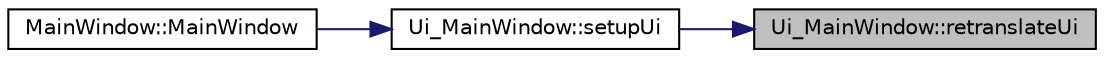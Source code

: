 digraph "Ui_MainWindow::retranslateUi"
{
 // LATEX_PDF_SIZE
  edge [fontname="Helvetica",fontsize="10",labelfontname="Helvetica",labelfontsize="10"];
  node [fontname="Helvetica",fontsize="10",shape=record];
  rankdir="RL";
  Node1 [label="Ui_MainWindow::retranslateUi",height=0.2,width=0.4,color="black", fillcolor="grey75", style="filled", fontcolor="black",tooltip=" "];
  Node1 -> Node2 [dir="back",color="midnightblue",fontsize="10",style="solid",fontname="Helvetica"];
  Node2 [label="Ui_MainWindow::setupUi",height=0.2,width=0.4,color="black", fillcolor="white", style="filled",URL="$classUi__MainWindow.html#acf4a0872c4c77d8f43a2ec66ed849b58",tooltip=" "];
  Node2 -> Node3 [dir="back",color="midnightblue",fontsize="10",style="solid",fontname="Helvetica"];
  Node3 [label="MainWindow::MainWindow",height=0.2,width=0.4,color="black", fillcolor="white", style="filled",URL="$classMainWindow.html#a996c5a2b6f77944776856f08ec30858d",tooltip=" "];
}
